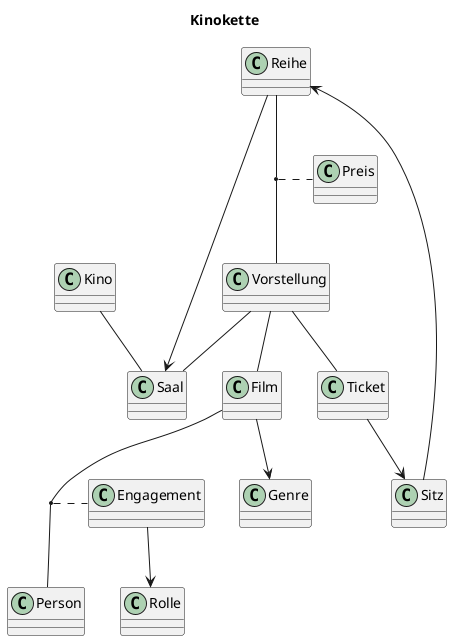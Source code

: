 @startuml kinokette

title Kinokette

class Kino {
}

class Saal {
}

class Film {
}

class Vorstellung {
}

class Ticket {
}

class Person {
}

class Reihe {
}

class Sitz {
}

class Genre {
}

Vorstellung -- Saal
Vorstellung -- Film 
Kino -- Saal
Vorstellung -- Ticket
(Film, Person) .. Engagement
Engagement --> Rolle
Reihe <-- Sitz
Reihe --> Saal
Ticket --> Sitz
(Reihe, Vorstellung) .. Preis
Film --> Genre

@enduml